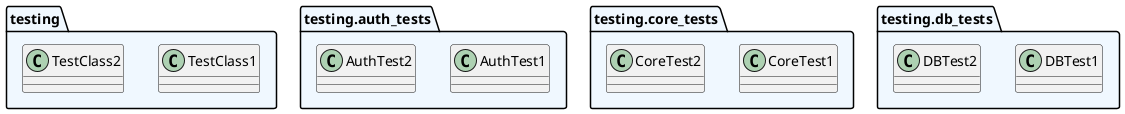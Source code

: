 @startuml packages

set namespaceSeparator none

package "testing" as testing #aliceblue {
    class TestClass1
    class TestClass2
}

package "testing.auth_tests" as testing.auth_tests #aliceblue {
    class AuthTest1
    class AuthTest2
}

package "testing.core_tests" as testing.core_tests #aliceblue {
    class CoreTest1
    class CoreTest2
}

package "testing.db_tests" as testing.db_tests #aliceblue {
    class DBTest1
    class DBTest2
}

@enduml
